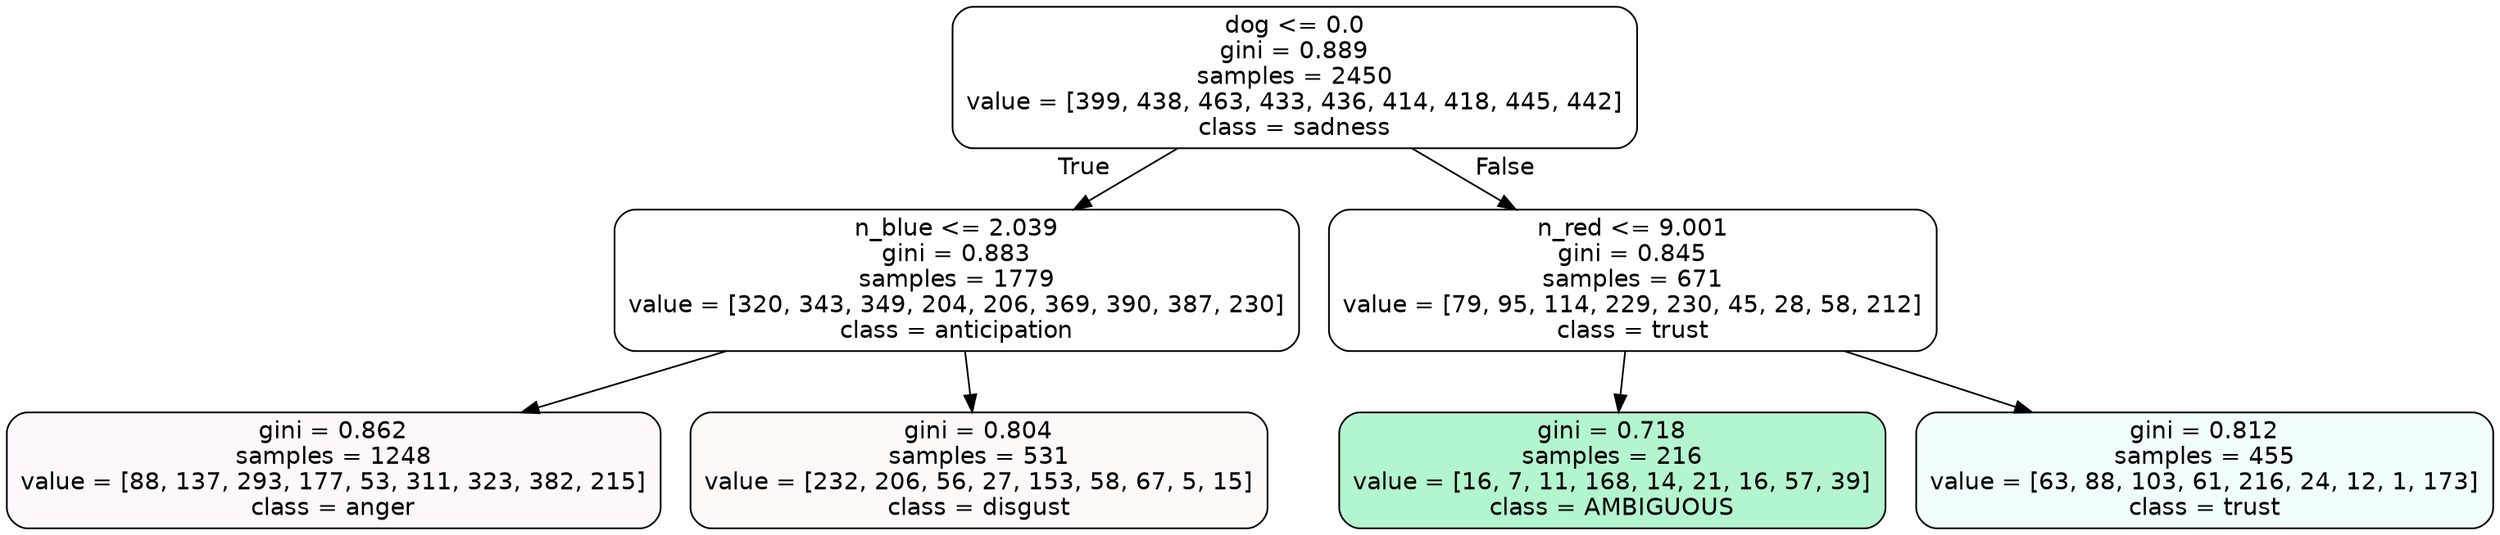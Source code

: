digraph Tree {
node [shape=box, style="filled, rounded", color="black", fontname=helvetica] ;
edge [fontname=helvetica] ;
0 [label="dog <= 0.0\ngini = 0.889\nsamples = 2450\nvalue = [399, 438, 463, 433, 436, 414, 418, 445, 442]\nclass = sadness", fillcolor="#64e53901"] ;
1 [label="n_blue <= 2.039\ngini = 0.883\nsamples = 1779\nvalue = [320, 343, 349, 204, 206, 369, 390, 387, 230]\nclass = anticipation", fillcolor="#8139e500"] ;
0 -> 1 [labeldistance=2.5, labelangle=45, headlabel="True"] ;
2 [label="gini = 0.862\nsamples = 1248\nvalue = [88, 137, 293, 177, 53, 311, 323, 382, 215]\nclass = anger", fillcolor="#e539d709"] ;
1 -> 2 ;
3 [label="gini = 0.804\nsamples = 531\nvalue = [232, 206, 56, 27, 153, 58, 67, 5, 15]\nclass = disgust", fillcolor="#e581390b"] ;
1 -> 3 ;
4 [label="n_red <= 9.001\ngini = 0.845\nsamples = 671\nvalue = [79, 95, 114, 229, 230, 45, 28, 58, 212]\nclass = trust", fillcolor="#39d7e500"] ;
0 -> 4 [labeldistance=2.5, labelangle=-45, headlabel="False"] ;
5 [label="gini = 0.718\nsamples = 216\nvalue = [16, 7, 11, 168, 14, 21, 16, 57, 39]\nclass = AMBIGUOUS", fillcolor="#39e58161"] ;
4 -> 5 ;
6 [label="gini = 0.812\nsamples = 455\nvalue = [63, 88, 103, 61, 216, 24, 12, 1, 173]\nclass = trust", fillcolor="#39d7e513"] ;
4 -> 6 ;
}